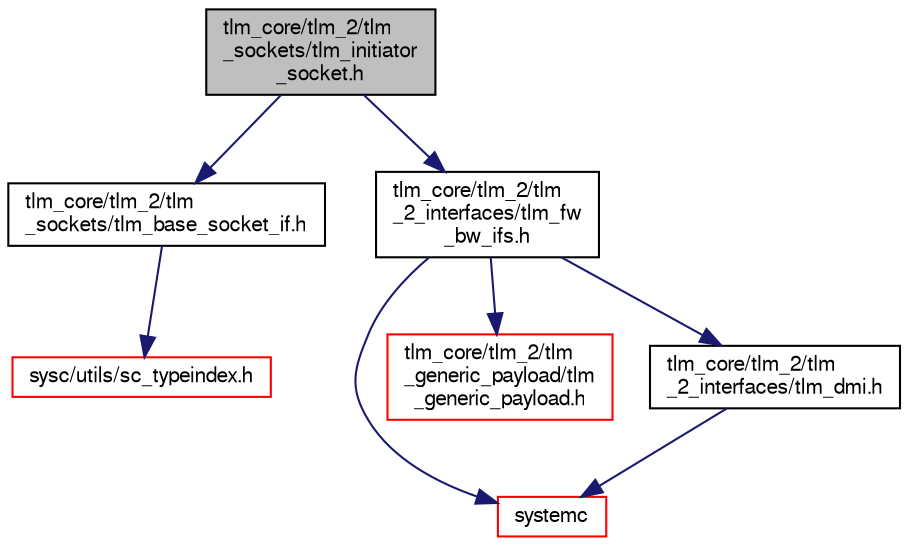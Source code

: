 digraph "tlm_core/tlm_2/tlm_sockets/tlm_initiator_socket.h"
{
  edge [fontname="FreeSans",fontsize="10",labelfontname="FreeSans",labelfontsize="10"];
  node [fontname="FreeSans",fontsize="10",shape=record];
  Node0 [label="tlm_core/tlm_2/tlm\l_sockets/tlm_initiator\l_socket.h",height=0.2,width=0.4,color="black", fillcolor="grey75", style="filled", fontcolor="black"];
  Node0 -> Node1 [color="midnightblue",fontsize="10",style="solid",fontname="FreeSans"];
  Node1 [label="tlm_core/tlm_2/tlm\l_sockets/tlm_base_socket_if.h",height=0.2,width=0.4,color="black", fillcolor="white", style="filled",URL="$a00773.html"];
  Node1 -> Node2 [color="midnightblue",fontsize="10",style="solid",fontname="FreeSans"];
  Node2 [label="sysc/utils/sc_typeindex.h",height=0.2,width=0.4,color="red", fillcolor="white", style="filled",URL="/mnt/c/Users/fangk/Documents/hdl-playground/lib/systemc-2.3.3/objdir/docs/sysc/doxygen/systemc.tag$a00392.html"];
  Node0 -> Node4 [color="midnightblue",fontsize="10",style="solid",fontname="FreeSans"];
  Node4 [label="tlm_core/tlm_2/tlm\l_2_interfaces/tlm_fw\l_bw_ifs.h",height=0.2,width=0.4,color="black", fillcolor="white", style="filled",URL="$a00746.html"];
  Node4 -> Node5 [color="midnightblue",fontsize="10",style="solid",fontname="FreeSans"];
  Node5 [label="systemc",height=0.2,width=0.4,color="red", fillcolor="white", style="filled",URL="/mnt/c/Users/fangk/Documents/hdl-playground/lib/systemc-2.3.3/objdir/docs/sysc/doxygen/systemc.tag$a00401.html"];
  Node4 -> Node91 [color="midnightblue",fontsize="10",style="solid",fontname="FreeSans"];
  Node91 [label="tlm_core/tlm_2/tlm\l_generic_payload/tlm\l_generic_payload.h",height=0.2,width=0.4,color="red", fillcolor="white", style="filled",URL="$a00755.html"];
  Node4 -> Node102 [color="midnightblue",fontsize="10",style="solid",fontname="FreeSans"];
  Node102 [label="tlm_core/tlm_2/tlm\l_2_interfaces/tlm_dmi.h",height=0.2,width=0.4,color="black", fillcolor="white", style="filled",URL="$a00743.html"];
  Node102 -> Node5 [color="midnightblue",fontsize="10",style="solid",fontname="FreeSans"];
}
